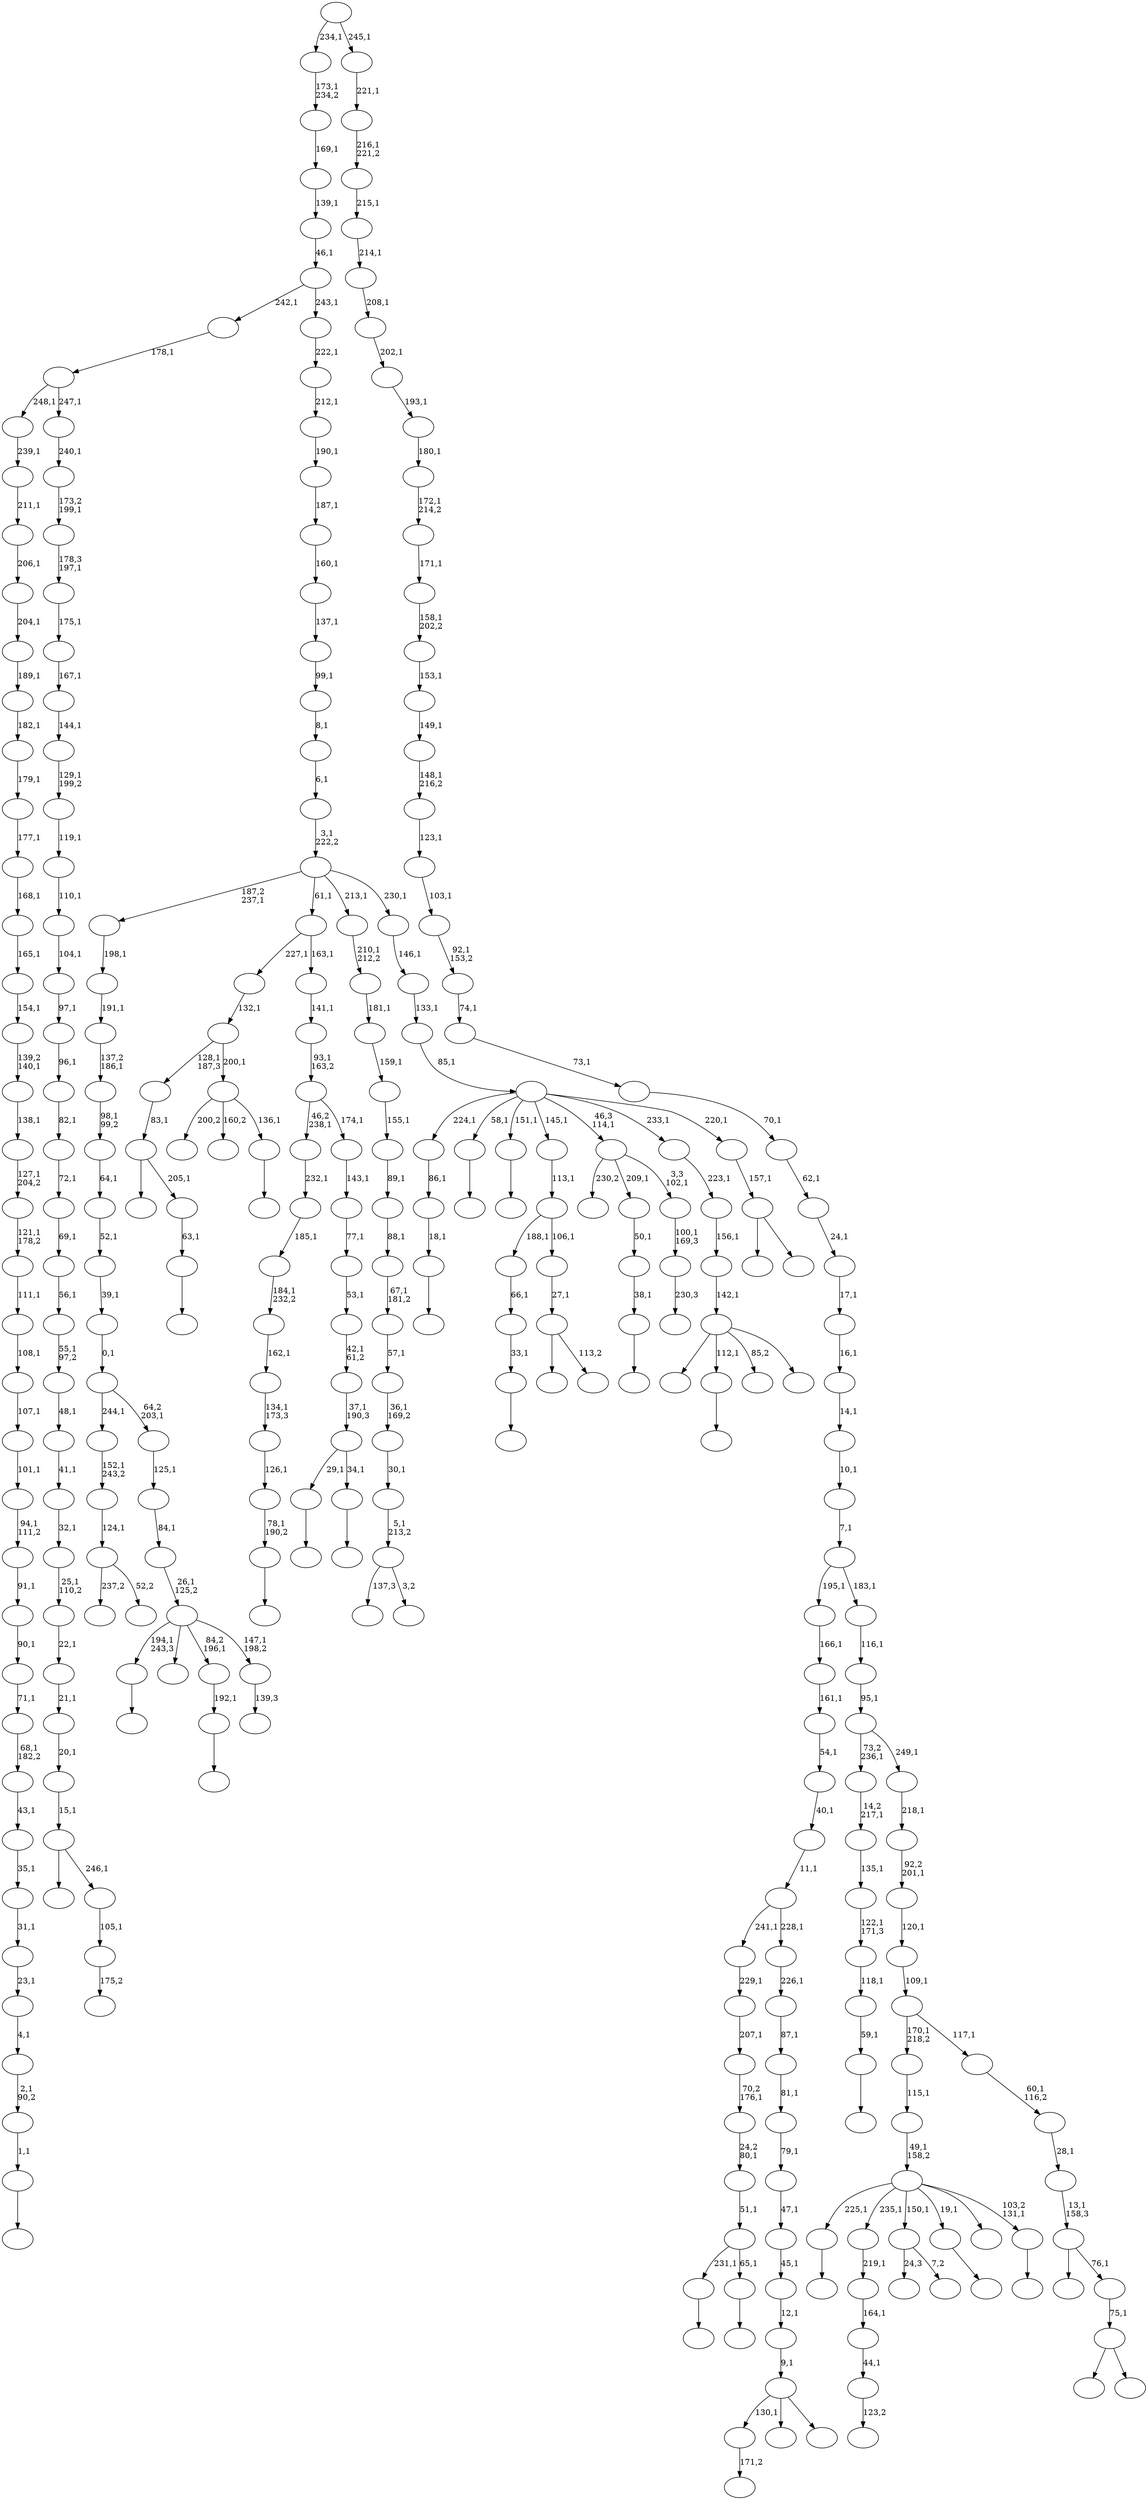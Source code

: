 digraph T {
	300 [label=""]
	299 [label=""]
	298 [label=""]
	297 [label=""]
	296 [label=""]
	295 [label=""]
	294 [label=""]
	293 [label=""]
	292 [label=""]
	291 [label=""]
	290 [label=""]
	289 [label=""]
	288 [label=""]
	287 [label=""]
	286 [label=""]
	285 [label=""]
	284 [label=""]
	283 [label=""]
	282 [label=""]
	281 [label=""]
	280 [label=""]
	279 [label=""]
	278 [label=""]
	277 [label=""]
	276 [label=""]
	275 [label=""]
	274 [label=""]
	273 [label=""]
	272 [label=""]
	271 [label=""]
	270 [label=""]
	269 [label=""]
	268 [label=""]
	267 [label=""]
	266 [label=""]
	265 [label=""]
	264 [label=""]
	263 [label=""]
	262 [label=""]
	261 [label=""]
	260 [label=""]
	259 [label=""]
	258 [label=""]
	257 [label=""]
	256 [label=""]
	255 [label=""]
	254 [label=""]
	253 [label=""]
	252 [label=""]
	251 [label=""]
	250 [label=""]
	249 [label=""]
	248 [label=""]
	247 [label=""]
	246 [label=""]
	245 [label=""]
	244 [label=""]
	243 [label=""]
	242 [label=""]
	241 [label=""]
	240 [label=""]
	239 [label=""]
	238 [label=""]
	237 [label=""]
	236 [label=""]
	235 [label=""]
	234 [label=""]
	233 [label=""]
	232 [label=""]
	231 [label=""]
	230 [label=""]
	229 [label=""]
	228 [label=""]
	227 [label=""]
	226 [label=""]
	225 [label=""]
	224 [label=""]
	223 [label=""]
	222 [label=""]
	221 [label=""]
	220 [label=""]
	219 [label=""]
	218 [label=""]
	217 [label=""]
	216 [label=""]
	215 [label=""]
	214 [label=""]
	213 [label=""]
	212 [label=""]
	211 [label=""]
	210 [label=""]
	209 [label=""]
	208 [label=""]
	207 [label=""]
	206 [label=""]
	205 [label=""]
	204 [label=""]
	203 [label=""]
	202 [label=""]
	201 [label=""]
	200 [label=""]
	199 [label=""]
	198 [label=""]
	197 [label=""]
	196 [label=""]
	195 [label=""]
	194 [label=""]
	193 [label=""]
	192 [label=""]
	191 [label=""]
	190 [label=""]
	189 [label=""]
	188 [label=""]
	187 [label=""]
	186 [label=""]
	185 [label=""]
	184 [label=""]
	183 [label=""]
	182 [label=""]
	181 [label=""]
	180 [label=""]
	179 [label=""]
	178 [label=""]
	177 [label=""]
	176 [label=""]
	175 [label=""]
	174 [label=""]
	173 [label=""]
	172 [label=""]
	171 [label=""]
	170 [label=""]
	169 [label=""]
	168 [label=""]
	167 [label=""]
	166 [label=""]
	165 [label=""]
	164 [label=""]
	163 [label=""]
	162 [label=""]
	161 [label=""]
	160 [label=""]
	159 [label=""]
	158 [label=""]
	157 [label=""]
	156 [label=""]
	155 [label=""]
	154 [label=""]
	153 [label=""]
	152 [label=""]
	151 [label=""]
	150 [label=""]
	149 [label=""]
	148 [label=""]
	147 [label=""]
	146 [label=""]
	145 [label=""]
	144 [label=""]
	143 [label=""]
	142 [label=""]
	141 [label=""]
	140 [label=""]
	139 [label=""]
	138 [label=""]
	137 [label=""]
	136 [label=""]
	135 [label=""]
	134 [label=""]
	133 [label=""]
	132 [label=""]
	131 [label=""]
	130 [label=""]
	129 [label=""]
	128 [label=""]
	127 [label=""]
	126 [label=""]
	125 [label=""]
	124 [label=""]
	123 [label=""]
	122 [label=""]
	121 [label=""]
	120 [label=""]
	119 [label=""]
	118 [label=""]
	117 [label=""]
	116 [label=""]
	115 [label=""]
	114 [label=""]
	113 [label=""]
	112 [label=""]
	111 [label=""]
	110 [label=""]
	109 [label=""]
	108 [label=""]
	107 [label=""]
	106 [label=""]
	105 [label=""]
	104 [label=""]
	103 [label=""]
	102 [label=""]
	101 [label=""]
	100 [label=""]
	99 [label=""]
	98 [label=""]
	97 [label=""]
	96 [label=""]
	95 [label=""]
	94 [label=""]
	93 [label=""]
	92 [label=""]
	91 [label=""]
	90 [label=""]
	89 [label=""]
	88 [label=""]
	87 [label=""]
	86 [label=""]
	85 [label=""]
	84 [label=""]
	83 [label=""]
	82 [label=""]
	81 [label=""]
	80 [label=""]
	79 [label=""]
	78 [label=""]
	77 [label=""]
	76 [label=""]
	75 [label=""]
	74 [label=""]
	73 [label=""]
	72 [label=""]
	71 [label=""]
	70 [label=""]
	69 [label=""]
	68 [label=""]
	67 [label=""]
	66 [label=""]
	65 [label=""]
	64 [label=""]
	63 [label=""]
	62 [label=""]
	61 [label=""]
	60 [label=""]
	59 [label=""]
	58 [label=""]
	57 [label=""]
	56 [label=""]
	55 [label=""]
	54 [label=""]
	53 [label=""]
	52 [label=""]
	51 [label=""]
	50 [label=""]
	49 [label=""]
	48 [label=""]
	47 [label=""]
	46 [label=""]
	45 [label=""]
	44 [label=""]
	43 [label=""]
	42 [label=""]
	41 [label=""]
	40 [label=""]
	39 [label=""]
	38 [label=""]
	37 [label=""]
	36 [label=""]
	35 [label=""]
	34 [label=""]
	33 [label=""]
	32 [label=""]
	31 [label=""]
	30 [label=""]
	29 [label=""]
	28 [label=""]
	27 [label=""]
	26 [label=""]
	25 [label=""]
	24 [label=""]
	23 [label=""]
	22 [label=""]
	21 [label=""]
	20 [label=""]
	19 [label=""]
	18 [label=""]
	17 [label=""]
	16 [label=""]
	15 [label=""]
	14 [label=""]
	13 [label=""]
	12 [label=""]
	11 [label=""]
	10 [label=""]
	9 [label=""]
	8 [label=""]
	7 [label=""]
	6 [label=""]
	5 [label=""]
	4 [label=""]
	3 [label=""]
	2 [label=""]
	1 [label=""]
	0 [label=""]
	296 -> 297 [label="171,2"]
	294 -> 295 [label=""]
	292 -> 293 [label=""]
	291 -> 292 [label="1,1"]
	290 -> 291 [label="2,1\n90,2"]
	289 -> 290 [label="4,1"]
	288 -> 289 [label="23,1"]
	287 -> 288 [label="31,1"]
	286 -> 287 [label="35,1"]
	285 -> 286 [label="43,1"]
	284 -> 285 [label="68,1\n182,2"]
	283 -> 284 [label="71,1"]
	282 -> 283 [label="90,1"]
	281 -> 282 [label="91,1"]
	280 -> 281 [label="94,1\n111,2"]
	279 -> 280 [label="101,1"]
	278 -> 279 [label="107,1"]
	277 -> 278 [label="108,1"]
	276 -> 277 [label="111,1"]
	275 -> 276 [label="121,1\n178,2"]
	274 -> 275 [label="127,1\n204,2"]
	273 -> 274 [label="138,1"]
	272 -> 273 [label="139,2\n140,1"]
	271 -> 272 [label="154,1"]
	270 -> 271 [label="165,1"]
	269 -> 270 [label="168,1"]
	268 -> 269 [label="177,1"]
	267 -> 268 [label="179,1"]
	266 -> 267 [label="182,1"]
	265 -> 266 [label="189,1"]
	264 -> 265 [label="204,1"]
	263 -> 264 [label="206,1"]
	262 -> 263 [label="211,1"]
	261 -> 262 [label="239,1"]
	257 -> 258 [label=""]
	255 -> 256 [label=""]
	254 -> 255 [label="78,1\n190,2"]
	253 -> 254 [label="126,1"]
	252 -> 253 [label="134,1\n173,3"]
	251 -> 252 [label="162,1"]
	250 -> 251 [label="184,1\n232,2"]
	249 -> 250 [label="185,1"]
	248 -> 249 [label="232,1"]
	245 -> 246 [label=""]
	244 -> 245 [label="18,1"]
	243 -> 244 [label="86,1"]
	240 -> 241 [label=""]
	237 -> 238 [label=""]
	236 -> 237 [label="33,1"]
	235 -> 236 [label="66,1"]
	233 -> 234 [label=""]
	230 -> 231 [label=""]
	229 -> 230 [label="63,1"]
	228 -> 299 [label=""]
	228 -> 229 [label="205,1"]
	227 -> 228 [label="83,1"]
	223 -> 224 [label=""]
	222 -> 300 [label="200,2"]
	222 -> 239 [label="160,2"]
	222 -> 223 [label="136,1"]
	221 -> 227 [label="128,1\n187,3"]
	221 -> 222 [label="200,1"]
	220 -> 221 [label="132,1"]
	218 -> 219 [label=""]
	217 -> 257 [label="231,1"]
	217 -> 218 [label="65,1"]
	216 -> 217 [label="51,1"]
	215 -> 216 [label="24,2\n80,1"]
	214 -> 215 [label="70,2\n176,1"]
	213 -> 214 [label="207,1"]
	212 -> 213 [label="229,1"]
	210 -> 211 [label=""]
	208 -> 209 [label=""]
	206 -> 207 [label="123,2"]
	205 -> 206 [label="44,1"]
	204 -> 205 [label="164,1"]
	203 -> 204 [label="219,1"]
	200 -> 201 [label=""]
	199 -> 200 [label="192,1"]
	197 -> 198 [label=""]
	196 -> 197 [label="59,1"]
	195 -> 196 [label="118,1"]
	194 -> 195 [label="122,1\n171,3"]
	193 -> 194 [label="135,1"]
	192 -> 193 [label="14,2\n217,1"]
	188 -> 189 [label=""]
	186 -> 225 [label="237,2"]
	186 -> 187 [label="52,2"]
	185 -> 186 [label="124,1"]
	184 -> 185 [label="152,1\n243,2"]
	182 -> 183 [label=""]
	181 -> 182 [label="38,1"]
	180 -> 181 [label="50,1"]
	178 -> 179 [label="139,3"]
	177 -> 233 [label="194,1\n243,3"]
	177 -> 232 [label=""]
	177 -> 199 [label="84,2\n196,1"]
	177 -> 178 [label="147,1\n198,2"]
	176 -> 177 [label="26,1\n125,2"]
	175 -> 176 [label="84,1"]
	174 -> 175 [label="125,1"]
	173 -> 184 [label="244,1"]
	173 -> 174 [label="64,2\n203,1"]
	172 -> 173 [label="0,1"]
	171 -> 172 [label="39,1"]
	170 -> 171 [label="52,1"]
	169 -> 170 [label="64,1"]
	168 -> 169 [label="98,1\n99,2"]
	167 -> 168 [label="137,2\n186,1"]
	166 -> 167 [label="191,1"]
	165 -> 166 [label="198,1"]
	163 -> 226 [label=""]
	163 -> 164 [label="113,2"]
	162 -> 163 [label="27,1"]
	161 -> 235 [label="188,1"]
	161 -> 162 [label="106,1"]
	160 -> 161 [label="113,1"]
	158 -> 296 [label="130,1"]
	158 -> 260 [label=""]
	158 -> 159 [label=""]
	157 -> 158 [label="9,1"]
	156 -> 157 [label="12,1"]
	155 -> 156 [label="45,1"]
	154 -> 155 [label="47,1"]
	153 -> 154 [label="79,1"]
	152 -> 153 [label="81,1"]
	151 -> 152 [label="87,1"]
	150 -> 151 [label="226,1"]
	149 -> 212 [label="241,1"]
	149 -> 150 [label="228,1"]
	148 -> 149 [label="11,1"]
	147 -> 148 [label="40,1"]
	146 -> 147 [label="54,1"]
	145 -> 146 [label="161,1"]
	144 -> 145 [label="166,1"]
	142 -> 143 [label="175,2"]
	141 -> 142 [label="105,1"]
	140 -> 191 [label=""]
	140 -> 141 [label="246,1"]
	139 -> 140 [label="15,1"]
	138 -> 139 [label="20,1"]
	137 -> 138 [label="21,1"]
	136 -> 137 [label="22,1"]
	135 -> 136 [label="25,1\n110,2"]
	134 -> 135 [label="32,1"]
	133 -> 134 [label="41,1"]
	132 -> 133 [label="48,1"]
	131 -> 132 [label="55,1\n97,2"]
	130 -> 131 [label="56,1"]
	129 -> 130 [label="69,1"]
	128 -> 129 [label="72,1"]
	127 -> 128 [label="82,1"]
	126 -> 127 [label="96,1"]
	125 -> 126 [label="97,1"]
	124 -> 125 [label="104,1"]
	123 -> 124 [label="110,1"]
	122 -> 123 [label="119,1"]
	121 -> 122 [label="129,1\n199,2"]
	120 -> 121 [label="144,1"]
	119 -> 120 [label="167,1"]
	118 -> 119 [label="175,1"]
	117 -> 118 [label="178,3\n197,1"]
	116 -> 117 [label="173,2\n199,1"]
	115 -> 116 [label="240,1"]
	114 -> 261 [label="248,1"]
	114 -> 115 [label="247,1"]
	113 -> 114 [label="178,1"]
	111 -> 112 [label=""]
	110 -> 188 [label="29,1"]
	110 -> 111 [label="34,1"]
	109 -> 110 [label="37,1\n190,3"]
	108 -> 109 [label="42,1\n61,2"]
	107 -> 108 [label="53,1"]
	106 -> 107 [label="77,1"]
	105 -> 106 [label="143,1"]
	104 -> 248 [label="46,2\n238,1"]
	104 -> 105 [label="174,1"]
	103 -> 104 [label="93,1\n163,2"]
	102 -> 103 [label="141,1"]
	101 -> 220 [label="227,1"]
	101 -> 102 [label="163,1"]
	99 -> 202 [label="24,3"]
	99 -> 100 [label="7,2"]
	97 -> 98 [label=""]
	95 -> 96 [label="230,3"]
	94 -> 95 [label="100,1\n169,3"]
	93 -> 247 [label="230,2"]
	93 -> 180 [label="209,1"]
	93 -> 94 [label="3,3\n102,1"]
	89 -> 190 [label="137,3"]
	89 -> 90 [label="3,2"]
	88 -> 89 [label="5,1\n213,2"]
	87 -> 88 [label="30,1"]
	86 -> 87 [label="36,1\n169,2"]
	85 -> 86 [label="57,1"]
	84 -> 85 [label="67,1\n181,2"]
	83 -> 84 [label="88,1"]
	82 -> 83 [label="89,1"]
	81 -> 82 [label="155,1"]
	80 -> 81 [label="159,1"]
	79 -> 80 [label="181,1"]
	78 -> 79 [label="210,1\n212,2"]
	75 -> 298 [label=""]
	75 -> 208 [label="112,1"]
	75 -> 92 [label="85,2"]
	75 -> 76 [label=""]
	74 -> 75 [label="142,1"]
	73 -> 74 [label="156,1"]
	72 -> 73 [label="223,1"]
	70 -> 71 [label=""]
	69 -> 294 [label="225,1"]
	69 -> 203 [label="235,1"]
	69 -> 99 [label="150,1"]
	69 -> 97 [label="19,1"]
	69 -> 77 [label=""]
	69 -> 70 [label="103,2\n131,1"]
	68 -> 69 [label="49,1\n158,2"]
	67 -> 68 [label="115,1"]
	65 -> 242 [label=""]
	65 -> 66 [label=""]
	64 -> 65 [label="157,1"]
	63 -> 243 [label="224,1"]
	63 -> 240 [label="58,1"]
	63 -> 210 [label="151,1"]
	63 -> 160 [label="145,1"]
	63 -> 93 [label="46,3\n114,1"]
	63 -> 72 [label="233,1"]
	63 -> 64 [label="220,1"]
	62 -> 63 [label="85,1"]
	61 -> 62 [label="133,1"]
	60 -> 61 [label="146,1"]
	59 -> 165 [label="187,2\n237,1"]
	59 -> 101 [label="61,1"]
	59 -> 78 [label="213,1"]
	59 -> 60 [label="230,1"]
	58 -> 59 [label="3,1\n222,2"]
	57 -> 58 [label="6,1"]
	56 -> 57 [label="8,1"]
	55 -> 56 [label="99,1"]
	54 -> 55 [label="137,1"]
	53 -> 54 [label="160,1"]
	52 -> 53 [label="187,1"]
	51 -> 52 [label="190,1"]
	50 -> 51 [label="212,1"]
	49 -> 50 [label="222,1"]
	48 -> 113 [label="242,1"]
	48 -> 49 [label="243,1"]
	47 -> 48 [label="46,1"]
	46 -> 47 [label="139,1"]
	45 -> 46 [label="169,1"]
	44 -> 45 [label="173,1\n234,2"]
	42 -> 259 [label=""]
	42 -> 43 [label=""]
	41 -> 42 [label="75,1"]
	40 -> 91 [label=""]
	40 -> 41 [label="76,1"]
	39 -> 40 [label="13,1\n158,3"]
	38 -> 39 [label="28,1"]
	37 -> 38 [label="60,1\n116,2"]
	36 -> 67 [label="170,1\n218,2"]
	36 -> 37 [label="117,1"]
	35 -> 36 [label="109,1"]
	34 -> 35 [label="120,1"]
	33 -> 34 [label="92,2\n201,1"]
	32 -> 33 [label="218,1"]
	31 -> 192 [label="73,2\n236,1"]
	31 -> 32 [label="249,1"]
	30 -> 31 [label="95,1"]
	29 -> 30 [label="116,1"]
	28 -> 144 [label="195,1"]
	28 -> 29 [label="183,1"]
	27 -> 28 [label="7,1"]
	26 -> 27 [label="10,1"]
	25 -> 26 [label="14,1"]
	24 -> 25 [label="16,1"]
	23 -> 24 [label="17,1"]
	22 -> 23 [label="24,1"]
	21 -> 22 [label="62,1"]
	20 -> 21 [label="70,1"]
	19 -> 20 [label="73,1"]
	18 -> 19 [label="74,1"]
	17 -> 18 [label="92,1\n153,2"]
	16 -> 17 [label="103,1"]
	15 -> 16 [label="123,1"]
	14 -> 15 [label="148,1\n216,2"]
	13 -> 14 [label="149,1"]
	12 -> 13 [label="153,1"]
	11 -> 12 [label="158,1\n202,2"]
	10 -> 11 [label="171,1"]
	9 -> 10 [label="172,1\n214,2"]
	8 -> 9 [label="180,1"]
	7 -> 8 [label="193,1"]
	6 -> 7 [label="202,1"]
	5 -> 6 [label="208,1"]
	4 -> 5 [label="214,1"]
	3 -> 4 [label="215,1"]
	2 -> 3 [label="216,1\n221,2"]
	1 -> 2 [label="221,1"]
	0 -> 44 [label="234,1"]
	0 -> 1 [label="245,1"]
}
